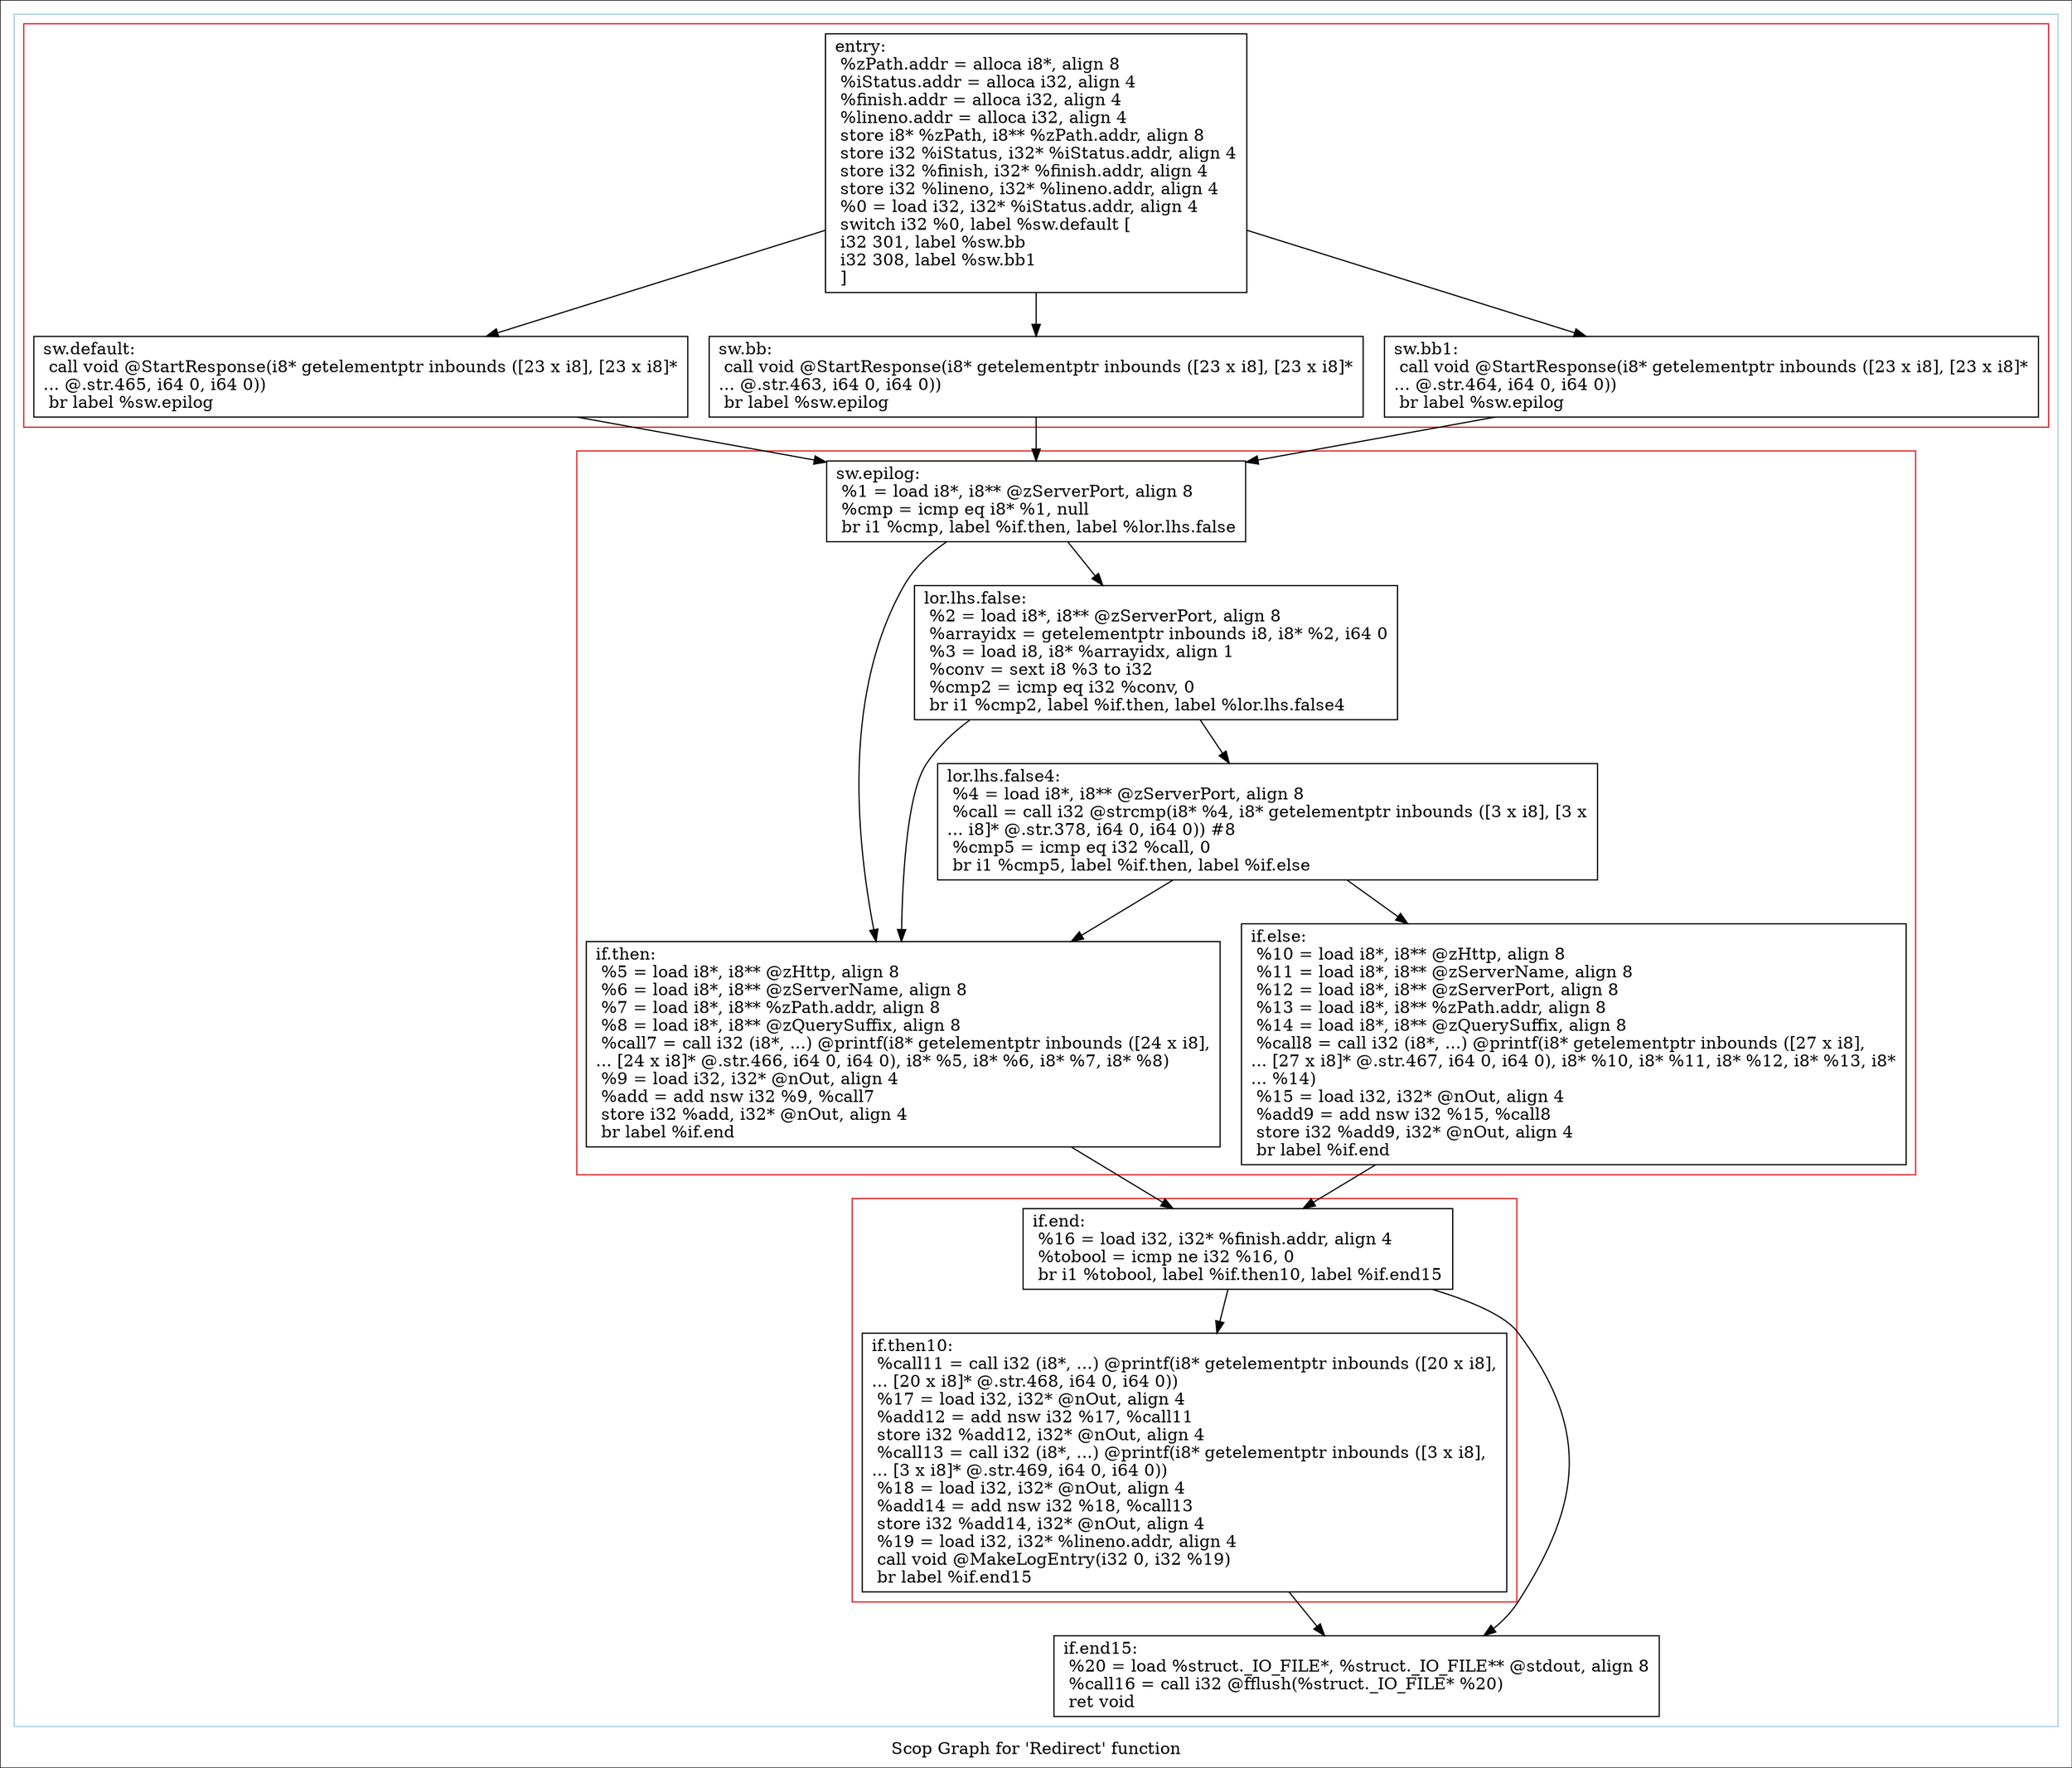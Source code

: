 digraph "Scop Graph for 'Redirect' function" {
	label="Scop Graph for 'Redirect' function";

	Node0x1ff4f50 [shape=record,label="{entry:\l  %zPath.addr = alloca i8*, align 8\l  %iStatus.addr = alloca i32, align 4\l  %finish.addr = alloca i32, align 4\l  %lineno.addr = alloca i32, align 4\l  store i8* %zPath, i8** %zPath.addr, align 8\l  store i32 %iStatus, i32* %iStatus.addr, align 4\l  store i32 %finish, i32* %finish.addr, align 4\l  store i32 %lineno, i32* %lineno.addr, align 4\l  %0 = load i32, i32* %iStatus.addr, align 4\l  switch i32 %0, label %sw.default [\l    i32 301, label %sw.bb\l    i32 308, label %sw.bb1\l  ]\l}"];
	Node0x1ff4f50 -> Node0x203e860;
	Node0x1ff4f50 -> Node0x1fd6a40;
	Node0x1ff4f50 -> Node0x20016c0;
	Node0x203e860 [shape=record,label="{sw.default:                                       \l  call void @StartResponse(i8* getelementptr inbounds ([23 x i8], [23 x i8]*\l... @.str.465, i64 0, i64 0))\l  br label %sw.epilog\l}"];
	Node0x203e860 -> Node0x20189a0;
	Node0x20189a0 [shape=record,label="{sw.epilog:                                        \l  %1 = load i8*, i8** @zServerPort, align 8\l  %cmp = icmp eq i8* %1, null\l  br i1 %cmp, label %if.then, label %lor.lhs.false\l}"];
	Node0x20189a0 -> Node0x200d280;
	Node0x20189a0 -> Node0x1ff9ba0;
	Node0x200d280 [shape=record,label="{if.then:                                          \l  %5 = load i8*, i8** @zHttp, align 8\l  %6 = load i8*, i8** @zServerName, align 8\l  %7 = load i8*, i8** %zPath.addr, align 8\l  %8 = load i8*, i8** @zQuerySuffix, align 8\l  %call7 = call i32 (i8*, ...) @printf(i8* getelementptr inbounds ([24 x i8],\l... [24 x i8]* @.str.466, i64 0, i64 0), i8* %5, i8* %6, i8* %7, i8* %8)\l  %9 = load i32, i32* @nOut, align 4\l  %add = add nsw i32 %9, %call7\l  store i32 %add, i32* @nOut, align 4\l  br label %if.end\l}"];
	Node0x200d280 -> Node0x1ff1ab0;
	Node0x1ff1ab0 [shape=record,label="{if.end:                                           \l  %16 = load i32, i32* %finish.addr, align 4\l  %tobool = icmp ne i32 %16, 0\l  br i1 %tobool, label %if.then10, label %if.end15\l}"];
	Node0x1ff1ab0 -> Node0x1fc3a60;
	Node0x1ff1ab0 -> Node0x208aa60;
	Node0x1fc3a60 [shape=record,label="{if.then10:                                        \l  %call11 = call i32 (i8*, ...) @printf(i8* getelementptr inbounds ([20 x i8],\l... [20 x i8]* @.str.468, i64 0, i64 0))\l  %17 = load i32, i32* @nOut, align 4\l  %add12 = add nsw i32 %17, %call11\l  store i32 %add12, i32* @nOut, align 4\l  %call13 = call i32 (i8*, ...) @printf(i8* getelementptr inbounds ([3 x i8],\l... [3 x i8]* @.str.469, i64 0, i64 0))\l  %18 = load i32, i32* @nOut, align 4\l  %add14 = add nsw i32 %18, %call13\l  store i32 %add14, i32* @nOut, align 4\l  %19 = load i32, i32* %lineno.addr, align 4\l  call void @MakeLogEntry(i32 0, i32 %19)\l  br label %if.end15\l}"];
	Node0x1fc3a60 -> Node0x208aa60;
	Node0x208aa60 [shape=record,label="{if.end15:                                         \l  %20 = load %struct._IO_FILE*, %struct._IO_FILE** @stdout, align 8\l  %call16 = call i32 @fflush(%struct._IO_FILE* %20)\l  ret void\l}"];
	Node0x1ff9ba0 [shape=record,label="{lor.lhs.false:                                    \l  %2 = load i8*, i8** @zServerPort, align 8\l  %arrayidx = getelementptr inbounds i8, i8* %2, i64 0\l  %3 = load i8, i8* %arrayidx, align 1\l  %conv = sext i8 %3 to i32\l  %cmp2 = icmp eq i32 %conv, 0\l  br i1 %cmp2, label %if.then, label %lor.lhs.false4\l}"];
	Node0x1ff9ba0 -> Node0x200d280;
	Node0x1ff9ba0 -> Node0x207d8d0;
	Node0x207d8d0 [shape=record,label="{lor.lhs.false4:                                   \l  %4 = load i8*, i8** @zServerPort, align 8\l  %call = call i32 @strcmp(i8* %4, i8* getelementptr inbounds ([3 x i8], [3 x\l... i8]* @.str.378, i64 0, i64 0)) #8\l  %cmp5 = icmp eq i32 %call, 0\l  br i1 %cmp5, label %if.then, label %if.else\l}"];
	Node0x207d8d0 -> Node0x200d280;
	Node0x207d8d0 -> Node0x2058670;
	Node0x2058670 [shape=record,label="{if.else:                                          \l  %10 = load i8*, i8** @zHttp, align 8\l  %11 = load i8*, i8** @zServerName, align 8\l  %12 = load i8*, i8** @zServerPort, align 8\l  %13 = load i8*, i8** %zPath.addr, align 8\l  %14 = load i8*, i8** @zQuerySuffix, align 8\l  %call8 = call i32 (i8*, ...) @printf(i8* getelementptr inbounds ([27 x i8],\l... [27 x i8]* @.str.467, i64 0, i64 0), i8* %10, i8* %11, i8* %12, i8* %13, i8*\l... %14)\l  %15 = load i32, i32* @nOut, align 4\l  %add9 = add nsw i32 %15, %call8\l  store i32 %add9, i32* @nOut, align 4\l  br label %if.end\l}"];
	Node0x2058670 -> Node0x1ff1ab0;
	Node0x1fd6a40 [shape=record,label="{sw.bb:                                            \l  call void @StartResponse(i8* getelementptr inbounds ([23 x i8], [23 x i8]*\l... @.str.463, i64 0, i64 0))\l  br label %sw.epilog\l}"];
	Node0x1fd6a40 -> Node0x20189a0;
	Node0x20016c0 [shape=record,label="{sw.bb1:                                           \l  call void @StartResponse(i8* getelementptr inbounds ([23 x i8], [23 x i8]*\l... @.str.464, i64 0, i64 0))\l  br label %sw.epilog\l}"];
	Node0x20016c0 -> Node0x20189a0;
	colorscheme = "paired12"
        subgraph cluster_0x20e83f0 {
          label = "";
          style = solid;
          color = 1
          subgraph cluster_0x20a1b80 {
            label = "";
            style = solid;
            color = 6
            Node0x1ff4f50;
            Node0x203e860;
            Node0x1fd6a40;
            Node0x20016c0;
          }
          subgraph cluster_0x20e1c30 {
            label = "";
            style = solid;
            color = 6
            Node0x20189a0;
            Node0x200d280;
            Node0x1ff9ba0;
            Node0x207d8d0;
            Node0x2058670;
          }
          subgraph cluster_0x211b840 {
            label = "";
            style = solid;
            color = 6
            Node0x1ff1ab0;
            Node0x1fc3a60;
          }
          Node0x208aa60;
        }
}
